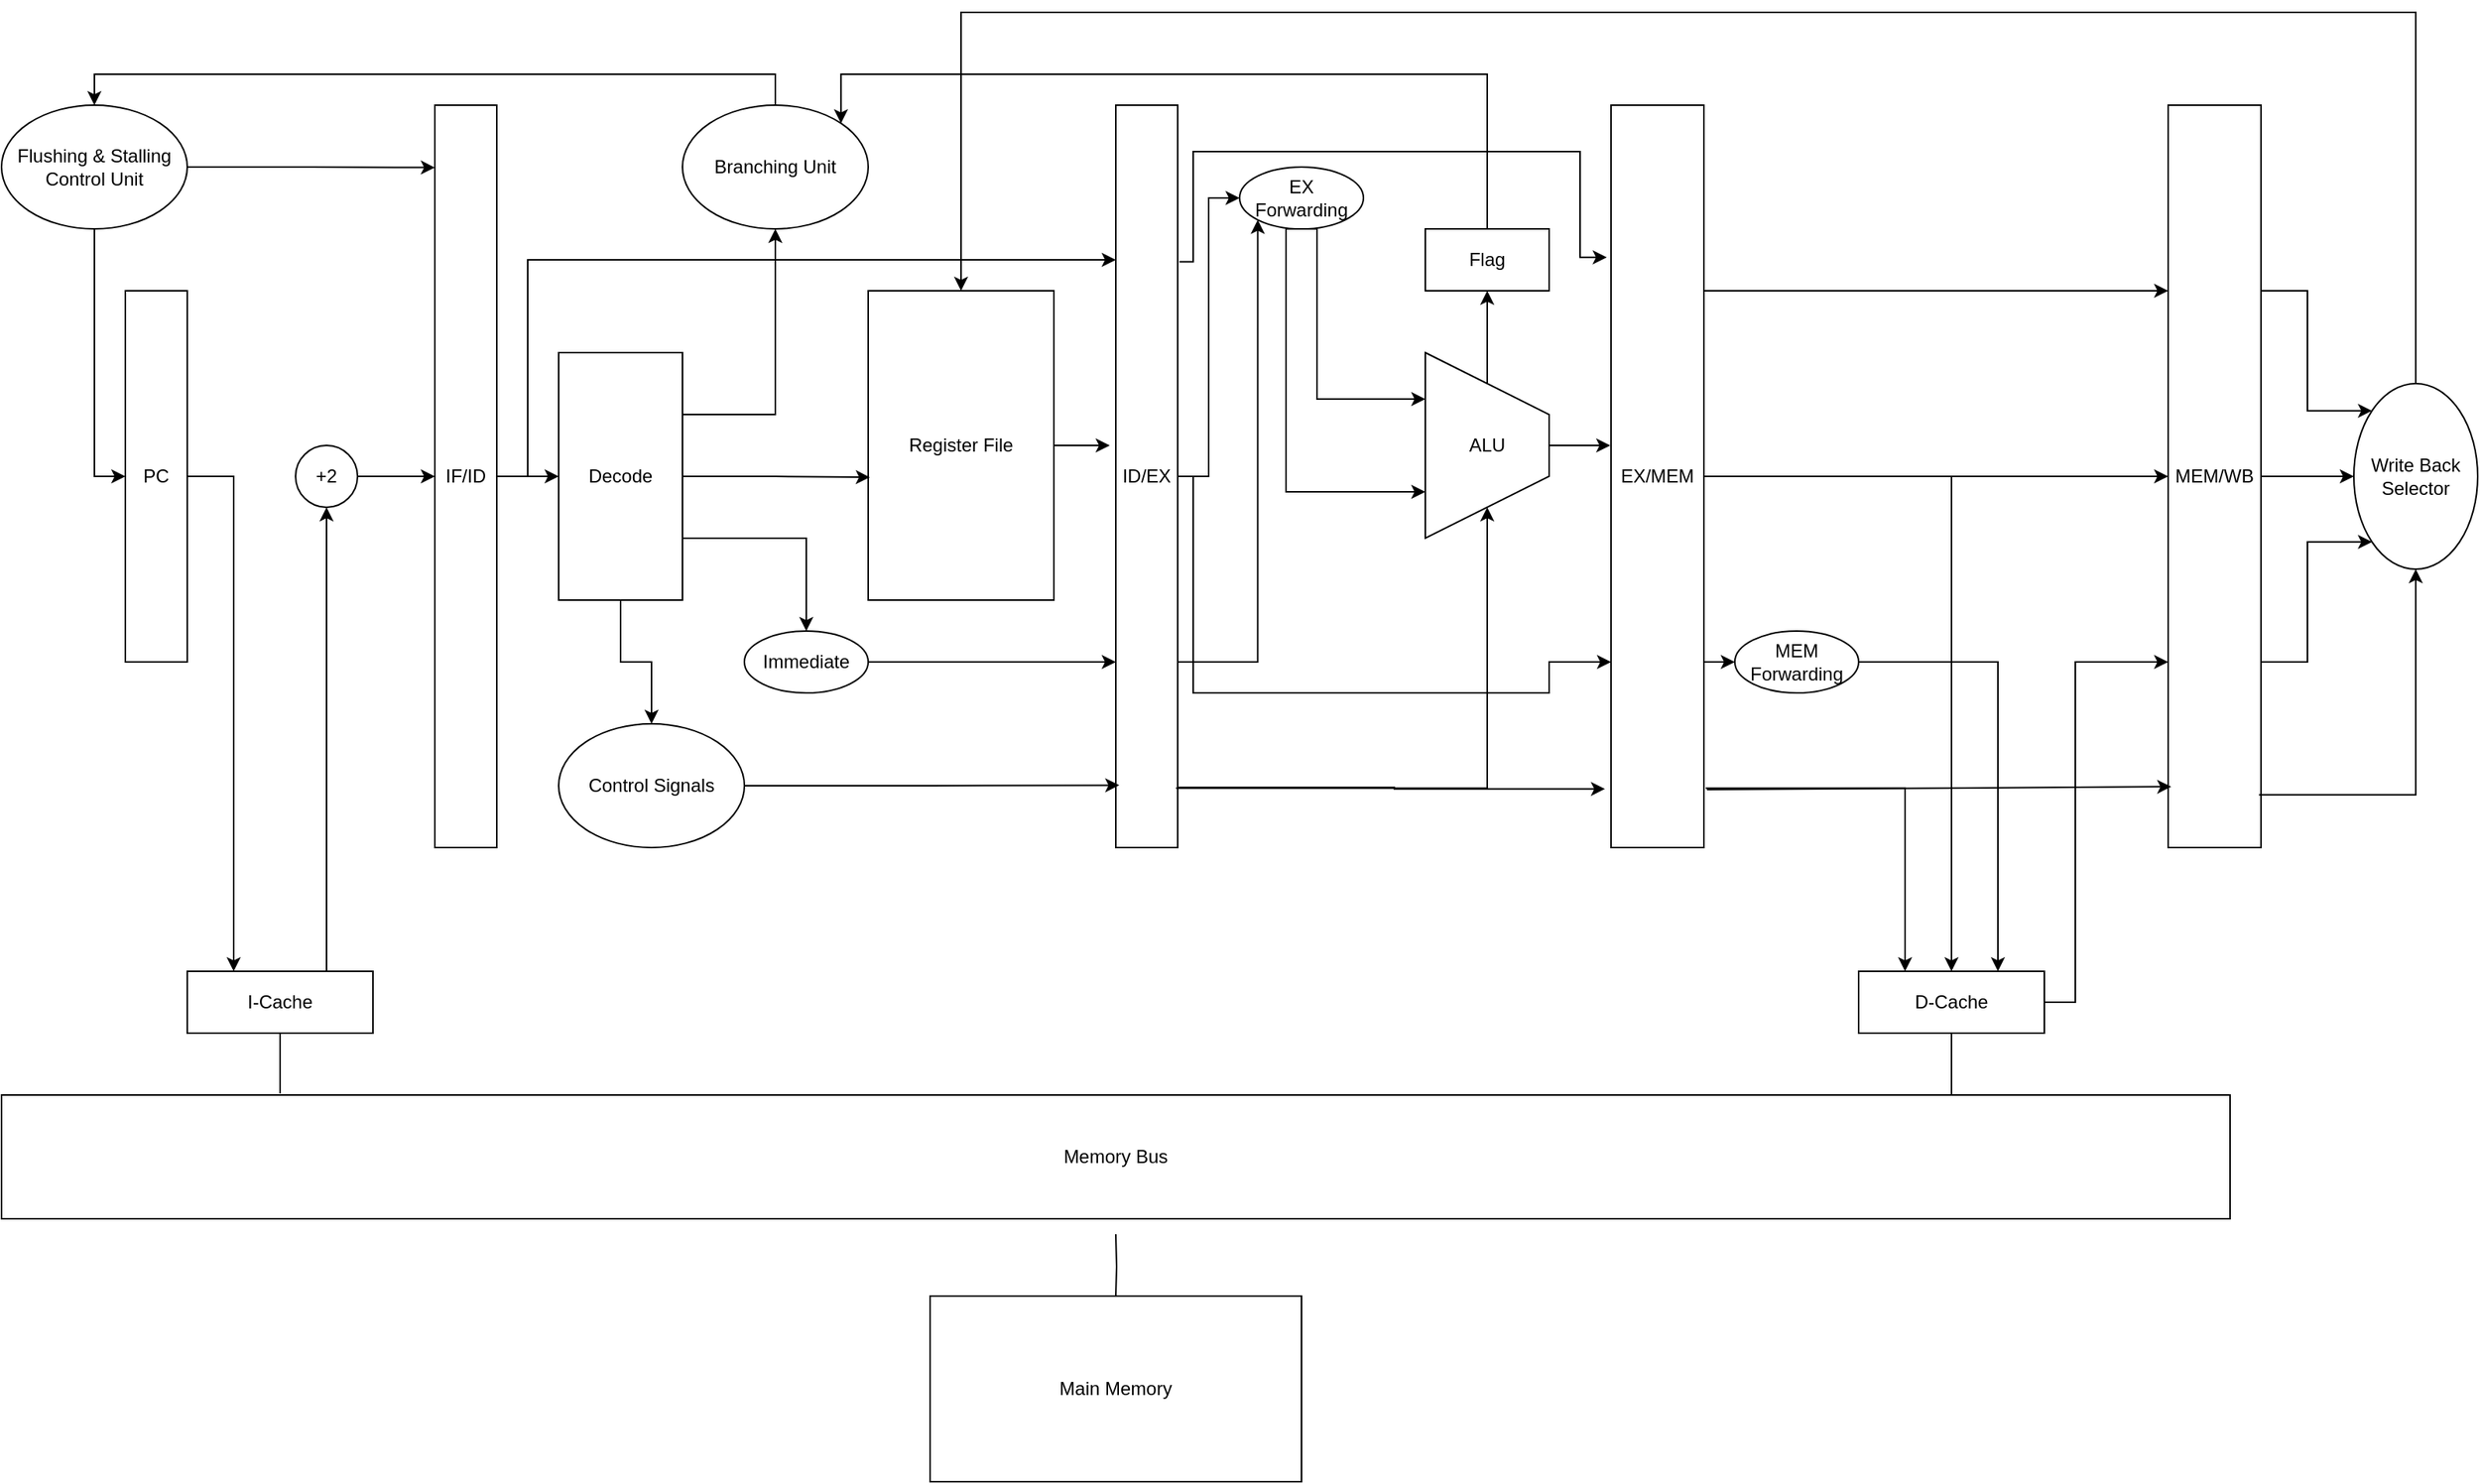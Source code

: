 <mxfile version="22.1.11" type="device">
  <diagram name="Page-1" id="v1UJuLU14NdYPY2d9bOC">
    <mxGraphModel dx="1434" dy="1285" grid="1" gridSize="10" guides="1" tooltips="1" connect="1" arrows="1" fold="1" page="0" pageScale="1" pageWidth="827" pageHeight="1169" math="0" shadow="0">
      <root>
        <mxCell id="0" />
        <mxCell id="1" parent="0" />
        <mxCell id="-1LwznzL1UrzKdBohm30-12" style="edgeStyle=orthogonalEdgeStyle;rounded=0;orthogonalLoop=1;jettySize=auto;html=1;exitX=0.5;exitY=1;exitDx=0;exitDy=0;entryX=0.5;entryY=0;entryDx=0;entryDy=0;endArrow=none;endFill=0;" edge="1" parent="1" target="-1LwznzL1UrzKdBohm30-5">
          <mxGeometry relative="1" as="geometry">
            <mxPoint x="760" y="770" as="sourcePoint" />
          </mxGeometry>
        </mxCell>
        <mxCell id="-1LwznzL1UrzKdBohm30-4" value="Memory Bus" style="rounded=0;whiteSpace=wrap;html=1;" vertex="1" parent="1">
          <mxGeometry x="40" y="680" width="1440" height="80" as="geometry" />
        </mxCell>
        <mxCell id="-1LwznzL1UrzKdBohm30-13" style="edgeStyle=orthogonalEdgeStyle;rounded=0;orthogonalLoop=1;jettySize=auto;html=1;exitX=1;exitY=0.5;exitDx=0;exitDy=0;entryX=0.25;entryY=0;entryDx=0;entryDy=0;" edge="1" parent="1" source="-1LwznzL1UrzKdBohm30-1" target="-1LwznzL1UrzKdBohm30-7">
          <mxGeometry relative="1" as="geometry" />
        </mxCell>
        <mxCell id="-1LwznzL1UrzKdBohm30-1" value="PC" style="rounded=0;whiteSpace=wrap;html=1;" vertex="1" parent="1">
          <mxGeometry x="120" y="160" width="40" height="240" as="geometry" />
        </mxCell>
        <mxCell id="-1LwznzL1UrzKdBohm30-3" style="edgeStyle=orthogonalEdgeStyle;rounded=0;orthogonalLoop=1;jettySize=auto;html=1;exitX=0.5;exitY=1;exitDx=0;exitDy=0;entryX=0;entryY=0.5;entryDx=0;entryDy=0;" edge="1" parent="1" source="-1LwznzL1UrzKdBohm30-2" target="-1LwznzL1UrzKdBohm30-1">
          <mxGeometry relative="1" as="geometry" />
        </mxCell>
        <mxCell id="-1LwznzL1UrzKdBohm30-2" value="Flushing &amp;amp; Stalling Control Unit" style="ellipse;whiteSpace=wrap;html=1;" vertex="1" parent="1">
          <mxGeometry x="40" y="40" width="120" height="80" as="geometry" />
        </mxCell>
        <mxCell id="-1LwznzL1UrzKdBohm30-5" value="Main Memory" style="rounded=0;whiteSpace=wrap;html=1;" vertex="1" parent="1">
          <mxGeometry x="640" y="810" width="240" height="120" as="geometry" />
        </mxCell>
        <mxCell id="-1LwznzL1UrzKdBohm30-9" style="edgeStyle=orthogonalEdgeStyle;rounded=0;orthogonalLoop=1;jettySize=auto;html=1;exitX=0.5;exitY=1;exitDx=0;exitDy=0;endArrow=none;endFill=0;" edge="1" parent="1" source="-1LwznzL1UrzKdBohm30-7">
          <mxGeometry relative="1" as="geometry">
            <mxPoint x="220" y="679" as="targetPoint" />
            <Array as="points">
              <mxPoint x="220" y="679" />
            </Array>
          </mxGeometry>
        </mxCell>
        <mxCell id="-1LwznzL1UrzKdBohm30-14" style="edgeStyle=orthogonalEdgeStyle;rounded=0;orthogonalLoop=1;jettySize=auto;html=1;exitX=0.75;exitY=0;exitDx=0;exitDy=0;" edge="1" parent="1" source="-1LwznzL1UrzKdBohm30-7" target="-1LwznzL1UrzKdBohm30-15">
          <mxGeometry relative="1" as="geometry">
            <mxPoint x="250" y="280" as="targetPoint" />
          </mxGeometry>
        </mxCell>
        <mxCell id="-1LwznzL1UrzKdBohm30-7" value="I-Cache" style="rounded=0;whiteSpace=wrap;html=1;" vertex="1" parent="1">
          <mxGeometry x="160" y="600" width="120" height="40" as="geometry" />
        </mxCell>
        <mxCell id="-1LwznzL1UrzKdBohm30-11" style="edgeStyle=orthogonalEdgeStyle;rounded=0;orthogonalLoop=1;jettySize=auto;html=1;exitX=0.5;exitY=1;exitDx=0;exitDy=0;entryX=0.75;entryY=0;entryDx=0;entryDy=0;endArrow=none;endFill=0;" edge="1" parent="1" source="-1LwznzL1UrzKdBohm30-8">
          <mxGeometry relative="1" as="geometry">
            <mxPoint x="1300" y="680" as="targetPoint" />
          </mxGeometry>
        </mxCell>
        <mxCell id="-1LwznzL1UrzKdBohm30-58" style="edgeStyle=orthogonalEdgeStyle;rounded=0;orthogonalLoop=1;jettySize=auto;html=1;exitX=1;exitY=0.5;exitDx=0;exitDy=0;entryX=0;entryY=0.75;entryDx=0;entryDy=0;" edge="1" parent="1" source="-1LwznzL1UrzKdBohm30-8" target="-1LwznzL1UrzKdBohm30-62">
          <mxGeometry relative="1" as="geometry">
            <mxPoint x="1380" y="280" as="targetPoint" />
            <Array as="points">
              <mxPoint x="1380" y="620" />
              <mxPoint x="1380" y="400" />
            </Array>
          </mxGeometry>
        </mxCell>
        <mxCell id="-1LwznzL1UrzKdBohm30-8" value="D-Cache" style="rounded=0;whiteSpace=wrap;html=1;" vertex="1" parent="1">
          <mxGeometry x="1240" y="600" width="120" height="40" as="geometry" />
        </mxCell>
        <mxCell id="-1LwznzL1UrzKdBohm30-15" value="+2" style="ellipse;whiteSpace=wrap;html=1;aspect=fixed;" vertex="1" parent="1">
          <mxGeometry x="230" y="260" width="40" height="40" as="geometry" />
        </mxCell>
        <mxCell id="-1LwznzL1UrzKdBohm30-22" style="edgeStyle=orthogonalEdgeStyle;rounded=0;orthogonalLoop=1;jettySize=auto;html=1;exitX=1;exitY=0.5;exitDx=0;exitDy=0;entryX=0;entryY=0.5;entryDx=0;entryDy=0;" edge="1" parent="1" source="-1LwznzL1UrzKdBohm30-16" target="-1LwznzL1UrzKdBohm30-21">
          <mxGeometry relative="1" as="geometry" />
        </mxCell>
        <mxCell id="-1LwznzL1UrzKdBohm30-16" value="IF/ID" style="rounded=0;whiteSpace=wrap;html=1;" vertex="1" parent="1">
          <mxGeometry x="320" y="40" width="40" height="480" as="geometry" />
        </mxCell>
        <mxCell id="-1LwznzL1UrzKdBohm30-19" style="edgeStyle=orthogonalEdgeStyle;rounded=0;orthogonalLoop=1;jettySize=auto;html=1;exitX=1;exitY=0.5;exitDx=0;exitDy=0;entryX=0;entryY=0.5;entryDx=0;entryDy=0;" edge="1" parent="1" source="-1LwznzL1UrzKdBohm30-15" target="-1LwznzL1UrzKdBohm30-16">
          <mxGeometry relative="1" as="geometry" />
        </mxCell>
        <mxCell id="-1LwznzL1UrzKdBohm30-20" style="edgeStyle=orthogonalEdgeStyle;rounded=0;orthogonalLoop=1;jettySize=auto;html=1;exitX=1;exitY=0.5;exitDx=0;exitDy=0;entryX=0;entryY=0.084;entryDx=0;entryDy=0;entryPerimeter=0;" edge="1" parent="1" source="-1LwznzL1UrzKdBohm30-2" target="-1LwznzL1UrzKdBohm30-16">
          <mxGeometry relative="1" as="geometry" />
        </mxCell>
        <mxCell id="-1LwznzL1UrzKdBohm30-25" style="edgeStyle=orthogonalEdgeStyle;rounded=0;orthogonalLoop=1;jettySize=auto;html=1;exitX=1;exitY=0.25;exitDx=0;exitDy=0;entryX=0.5;entryY=1;entryDx=0;entryDy=0;" edge="1" parent="1" source="-1LwznzL1UrzKdBohm30-21" target="-1LwznzL1UrzKdBohm30-23">
          <mxGeometry relative="1" as="geometry" />
        </mxCell>
        <mxCell id="-1LwznzL1UrzKdBohm30-34" style="edgeStyle=orthogonalEdgeStyle;rounded=0;orthogonalLoop=1;jettySize=auto;html=1;exitX=1;exitY=0.75;exitDx=0;exitDy=0;entryX=0.5;entryY=0;entryDx=0;entryDy=0;" edge="1" parent="1" source="-1LwznzL1UrzKdBohm30-21" target="-1LwznzL1UrzKdBohm30-33">
          <mxGeometry relative="1" as="geometry" />
        </mxCell>
        <mxCell id="-1LwznzL1UrzKdBohm30-37" style="edgeStyle=orthogonalEdgeStyle;rounded=0;orthogonalLoop=1;jettySize=auto;html=1;exitX=0.5;exitY=1;exitDx=0;exitDy=0;entryX=0.5;entryY=0;entryDx=0;entryDy=0;" edge="1" parent="1" source="-1LwznzL1UrzKdBohm30-21" target="-1LwznzL1UrzKdBohm30-36">
          <mxGeometry relative="1" as="geometry" />
        </mxCell>
        <mxCell id="-1LwznzL1UrzKdBohm30-21" value="Decode" style="rounded=0;whiteSpace=wrap;html=1;" vertex="1" parent="1">
          <mxGeometry x="400" y="200" width="80" height="160" as="geometry" />
        </mxCell>
        <mxCell id="-1LwznzL1UrzKdBohm30-26" style="edgeStyle=orthogonalEdgeStyle;rounded=0;orthogonalLoop=1;jettySize=auto;html=1;exitX=0.5;exitY=0;exitDx=0;exitDy=0;entryX=0.5;entryY=0;entryDx=0;entryDy=0;" edge="1" parent="1" source="-1LwznzL1UrzKdBohm30-23" target="-1LwznzL1UrzKdBohm30-2">
          <mxGeometry relative="1" as="geometry" />
        </mxCell>
        <mxCell id="-1LwznzL1UrzKdBohm30-23" value="Branching Unit" style="ellipse;whiteSpace=wrap;html=1;" vertex="1" parent="1">
          <mxGeometry x="480" y="40" width="120" height="80" as="geometry" />
        </mxCell>
        <mxCell id="-1LwznzL1UrzKdBohm30-27" value="Register File" style="rounded=0;whiteSpace=wrap;html=1;" vertex="1" parent="1">
          <mxGeometry x="600" y="160" width="120" height="200" as="geometry" />
        </mxCell>
        <mxCell id="-1LwznzL1UrzKdBohm30-28" style="edgeStyle=orthogonalEdgeStyle;rounded=0;orthogonalLoop=1;jettySize=auto;html=1;exitX=1;exitY=0.5;exitDx=0;exitDy=0;entryX=0.009;entryY=0.603;entryDx=0;entryDy=0;entryPerimeter=0;" edge="1" parent="1" source="-1LwznzL1UrzKdBohm30-21" target="-1LwznzL1UrzKdBohm30-27">
          <mxGeometry relative="1" as="geometry" />
        </mxCell>
        <mxCell id="-1LwznzL1UrzKdBohm30-42" style="edgeStyle=orthogonalEdgeStyle;rounded=0;orthogonalLoop=1;jettySize=auto;html=1;exitX=1;exitY=0.75;exitDx=0;exitDy=0;entryX=0;entryY=1;entryDx=0;entryDy=0;" edge="1" parent="1" source="-1LwznzL1UrzKdBohm30-30" target="-1LwznzL1UrzKdBohm30-44">
          <mxGeometry relative="1" as="geometry">
            <mxPoint x="880" y="320" as="targetPoint" />
            <Array as="points">
              <mxPoint x="852" y="400" />
            </Array>
          </mxGeometry>
        </mxCell>
        <mxCell id="-1LwznzL1UrzKdBohm30-43" style="edgeStyle=orthogonalEdgeStyle;rounded=0;orthogonalLoop=1;jettySize=auto;html=1;exitX=1;exitY=0.5;exitDx=0;exitDy=0;entryX=0;entryY=0.5;entryDx=0;entryDy=0;" edge="1" parent="1" source="-1LwznzL1UrzKdBohm30-30" target="-1LwznzL1UrzKdBohm30-44">
          <mxGeometry relative="1" as="geometry">
            <mxPoint x="880" y="280.333" as="targetPoint" />
          </mxGeometry>
        </mxCell>
        <mxCell id="-1LwznzL1UrzKdBohm30-52" style="edgeStyle=orthogonalEdgeStyle;rounded=0;orthogonalLoop=1;jettySize=auto;html=1;exitX=1.014;exitY=0.919;exitDx=0;exitDy=0;exitPerimeter=0;entryX=-0.065;entryY=0.921;entryDx=0;entryDy=0;entryPerimeter=0;" edge="1" parent="1" source="-1LwznzL1UrzKdBohm30-30" target="-1LwznzL1UrzKdBohm30-47">
          <mxGeometry relative="1" as="geometry">
            <mxPoint x="840" y="460" as="targetPoint" />
          </mxGeometry>
        </mxCell>
        <mxCell id="-1LwznzL1UrzKdBohm30-56" style="edgeStyle=orthogonalEdgeStyle;rounded=0;orthogonalLoop=1;jettySize=auto;html=1;exitX=1;exitY=0.5;exitDx=0;exitDy=0;entryX=0;entryY=0.75;entryDx=0;entryDy=0;" edge="1" parent="1" source="-1LwznzL1UrzKdBohm30-30" target="-1LwznzL1UrzKdBohm30-47">
          <mxGeometry relative="1" as="geometry">
            <Array as="points">
              <mxPoint x="810" y="280" />
              <mxPoint x="810" y="420" />
              <mxPoint x="1040" y="420" />
              <mxPoint x="1040" y="400" />
            </Array>
          </mxGeometry>
        </mxCell>
        <mxCell id="-1LwznzL1UrzKdBohm30-63" style="edgeStyle=orthogonalEdgeStyle;rounded=0;orthogonalLoop=1;jettySize=auto;html=1;exitX=1.028;exitY=0.211;exitDx=0;exitDy=0;exitPerimeter=0;entryX=-0.046;entryY=0.205;entryDx=0;entryDy=0;entryPerimeter=0;" edge="1" parent="1" source="-1LwznzL1UrzKdBohm30-30" target="-1LwznzL1UrzKdBohm30-47">
          <mxGeometry relative="1" as="geometry">
            <mxPoint x="1060" y="140" as="targetPoint" />
            <Array as="points">
              <mxPoint x="810" y="141" />
              <mxPoint x="810" y="70" />
              <mxPoint x="1060" y="70" />
              <mxPoint x="1060" y="138" />
            </Array>
          </mxGeometry>
        </mxCell>
        <mxCell id="-1LwznzL1UrzKdBohm30-30" value="ID/EX" style="rounded=0;whiteSpace=wrap;html=1;" vertex="1" parent="1">
          <mxGeometry x="760" y="40" width="40" height="480" as="geometry" />
        </mxCell>
        <mxCell id="-1LwznzL1UrzKdBohm30-35" style="edgeStyle=orthogonalEdgeStyle;rounded=0;orthogonalLoop=1;jettySize=auto;html=1;exitX=1;exitY=0.5;exitDx=0;exitDy=0;entryX=0;entryY=0.75;entryDx=0;entryDy=0;" edge="1" parent="1" source="-1LwznzL1UrzKdBohm30-33" target="-1LwznzL1UrzKdBohm30-30">
          <mxGeometry relative="1" as="geometry" />
        </mxCell>
        <mxCell id="-1LwznzL1UrzKdBohm30-33" value="Immediate" style="ellipse;whiteSpace=wrap;html=1;" vertex="1" parent="1">
          <mxGeometry x="520" y="380" width="80" height="40" as="geometry" />
        </mxCell>
        <mxCell id="-1LwznzL1UrzKdBohm30-36" value="Control Signals" style="ellipse;whiteSpace=wrap;html=1;" vertex="1" parent="1">
          <mxGeometry x="400" y="440" width="120" height="80" as="geometry" />
        </mxCell>
        <mxCell id="-1LwznzL1UrzKdBohm30-38" style="edgeStyle=orthogonalEdgeStyle;rounded=0;orthogonalLoop=1;jettySize=auto;html=1;exitX=1;exitY=0.5;exitDx=0;exitDy=0;entryX=0.056;entryY=0.916;entryDx=0;entryDy=0;entryPerimeter=0;" edge="1" parent="1" source="-1LwznzL1UrzKdBohm30-36" target="-1LwznzL1UrzKdBohm30-30">
          <mxGeometry relative="1" as="geometry" />
        </mxCell>
        <mxCell id="-1LwznzL1UrzKdBohm30-39" style="edgeStyle=orthogonalEdgeStyle;rounded=0;orthogonalLoop=1;jettySize=auto;html=1;exitX=1;exitY=0.5;exitDx=0;exitDy=0;" edge="1" parent="1" source="-1LwznzL1UrzKdBohm30-16">
          <mxGeometry relative="1" as="geometry">
            <mxPoint x="760" y="140" as="targetPoint" />
            <Array as="points">
              <mxPoint x="380" y="280" />
              <mxPoint x="380" y="140" />
            </Array>
          </mxGeometry>
        </mxCell>
        <mxCell id="-1LwznzL1UrzKdBohm30-40" style="edgeStyle=orthogonalEdgeStyle;rounded=0;orthogonalLoop=1;jettySize=auto;html=1;exitX=1;exitY=0.5;exitDx=0;exitDy=0;entryX=-0.097;entryY=0.458;entryDx=0;entryDy=0;entryPerimeter=0;" edge="1" parent="1" source="-1LwznzL1UrzKdBohm30-27" target="-1LwznzL1UrzKdBohm30-30">
          <mxGeometry relative="1" as="geometry" />
        </mxCell>
        <mxCell id="-1LwznzL1UrzKdBohm30-50" style="edgeStyle=orthogonalEdgeStyle;rounded=0;orthogonalLoop=1;jettySize=auto;html=1;exitX=0;exitY=0.5;exitDx=0;exitDy=0;entryX=0.5;entryY=1;entryDx=0;entryDy=0;" edge="1" parent="1" source="-1LwznzL1UrzKdBohm30-41" target="-1LwznzL1UrzKdBohm30-49">
          <mxGeometry relative="1" as="geometry" />
        </mxCell>
        <mxCell id="-1LwznzL1UrzKdBohm30-41" value="ALU" style="shape=trapezoid;perimeter=trapezoidPerimeter;whiteSpace=wrap;html=1;fixedSize=1;rotation=90;size=40;horizontal=0;" vertex="1" parent="1">
          <mxGeometry x="940" y="220" width="120" height="80" as="geometry" />
        </mxCell>
        <mxCell id="-1LwznzL1UrzKdBohm30-45" style="edgeStyle=orthogonalEdgeStyle;rounded=0;orthogonalLoop=1;jettySize=auto;html=1;exitX=0.5;exitY=1;exitDx=0;exitDy=0;entryX=0.25;entryY=1;entryDx=0;entryDy=0;" edge="1" parent="1" source="-1LwznzL1UrzKdBohm30-44" target="-1LwznzL1UrzKdBohm30-41">
          <mxGeometry relative="1" as="geometry">
            <Array as="points">
              <mxPoint x="890" y="120" />
              <mxPoint x="890" y="230" />
            </Array>
          </mxGeometry>
        </mxCell>
        <mxCell id="-1LwznzL1UrzKdBohm30-46" style="edgeStyle=orthogonalEdgeStyle;rounded=0;orthogonalLoop=1;jettySize=auto;html=1;exitX=0.5;exitY=1;exitDx=0;exitDy=0;entryX=0.75;entryY=1;entryDx=0;entryDy=0;" edge="1" parent="1" source="-1LwznzL1UrzKdBohm30-44" target="-1LwznzL1UrzKdBohm30-41">
          <mxGeometry relative="1" as="geometry">
            <Array as="points">
              <mxPoint x="870" y="120" />
              <mxPoint x="870" y="290" />
            </Array>
          </mxGeometry>
        </mxCell>
        <mxCell id="-1LwznzL1UrzKdBohm30-44" value="EX Forwarding" style="ellipse;whiteSpace=wrap;html=1;" vertex="1" parent="1">
          <mxGeometry x="840" y="80" width="80" height="40" as="geometry" />
        </mxCell>
        <mxCell id="-1LwznzL1UrzKdBohm30-55" style="edgeStyle=orthogonalEdgeStyle;rounded=0;orthogonalLoop=1;jettySize=auto;html=1;exitX=1;exitY=0.5;exitDx=0;exitDy=0;entryX=0.5;entryY=0;entryDx=0;entryDy=0;" edge="1" parent="1" source="-1LwznzL1UrzKdBohm30-47" target="-1LwznzL1UrzKdBohm30-8">
          <mxGeometry relative="1" as="geometry" />
        </mxCell>
        <mxCell id="-1LwznzL1UrzKdBohm30-60" style="edgeStyle=orthogonalEdgeStyle;rounded=0;orthogonalLoop=1;jettySize=auto;html=1;exitX=1;exitY=0.75;exitDx=0;exitDy=0;entryX=0;entryY=0.5;entryDx=0;entryDy=0;" edge="1" parent="1" source="-1LwznzL1UrzKdBohm30-47" target="-1LwznzL1UrzKdBohm30-59">
          <mxGeometry relative="1" as="geometry" />
        </mxCell>
        <mxCell id="-1LwznzL1UrzKdBohm30-64" style="edgeStyle=orthogonalEdgeStyle;rounded=0;orthogonalLoop=1;jettySize=auto;html=1;entryX=0;entryY=0.5;entryDx=0;entryDy=0;" edge="1" parent="1" source="-1LwznzL1UrzKdBohm30-47" target="-1LwznzL1UrzKdBohm30-62">
          <mxGeometry relative="1" as="geometry">
            <mxPoint x="1370" y="180" as="targetPoint" />
          </mxGeometry>
        </mxCell>
        <mxCell id="-1LwznzL1UrzKdBohm30-65" style="edgeStyle=orthogonalEdgeStyle;rounded=0;orthogonalLoop=1;jettySize=auto;html=1;exitX=1;exitY=0.25;exitDx=0;exitDy=0;entryX=0;entryY=0.25;entryDx=0;entryDy=0;" edge="1" parent="1" source="-1LwznzL1UrzKdBohm30-47" target="-1LwznzL1UrzKdBohm30-62">
          <mxGeometry relative="1" as="geometry" />
        </mxCell>
        <mxCell id="-1LwznzL1UrzKdBohm30-47" value="EX/MEM" style="rounded=0;whiteSpace=wrap;html=1;" vertex="1" parent="1">
          <mxGeometry x="1080" y="40" width="60" height="480" as="geometry" />
        </mxCell>
        <mxCell id="-1LwznzL1UrzKdBohm30-48" style="edgeStyle=orthogonalEdgeStyle;rounded=0;orthogonalLoop=1;jettySize=auto;html=1;exitX=0.5;exitY=0;exitDx=0;exitDy=0;entryX=-0.008;entryY=0.46;entryDx=0;entryDy=0;entryPerimeter=0;" edge="1" parent="1" source="-1LwznzL1UrzKdBohm30-41" target="-1LwznzL1UrzKdBohm30-47">
          <mxGeometry relative="1" as="geometry" />
        </mxCell>
        <mxCell id="-1LwznzL1UrzKdBohm30-51" style="edgeStyle=orthogonalEdgeStyle;rounded=0;orthogonalLoop=1;jettySize=auto;html=1;exitX=0.5;exitY=0;exitDx=0;exitDy=0;entryX=1;entryY=0;entryDx=0;entryDy=0;" edge="1" parent="1" source="-1LwznzL1UrzKdBohm30-49" target="-1LwznzL1UrzKdBohm30-23">
          <mxGeometry relative="1" as="geometry">
            <Array as="points">
              <mxPoint x="1000" y="20" />
              <mxPoint x="582" y="20" />
            </Array>
          </mxGeometry>
        </mxCell>
        <mxCell id="-1LwznzL1UrzKdBohm30-49" value="Flag" style="rounded=0;whiteSpace=wrap;html=1;" vertex="1" parent="1">
          <mxGeometry x="960" y="120" width="80" height="40" as="geometry" />
        </mxCell>
        <mxCell id="-1LwznzL1UrzKdBohm30-53" value="" style="endArrow=classic;html=1;rounded=0;exitX=0.972;exitY=0.92;exitDx=0;exitDy=0;exitPerimeter=0;entryX=1;entryY=0.5;entryDx=0;entryDy=0;edgeStyle=orthogonalEdgeStyle;" edge="1" parent="1" source="-1LwznzL1UrzKdBohm30-30" target="-1LwznzL1UrzKdBohm30-41">
          <mxGeometry width="50" height="50" relative="1" as="geometry">
            <mxPoint x="1010" y="330" as="sourcePoint" />
            <mxPoint x="1060" y="280" as="targetPoint" />
            <Array as="points">
              <mxPoint x="1000" y="482" />
            </Array>
          </mxGeometry>
        </mxCell>
        <mxCell id="-1LwznzL1UrzKdBohm30-54" value="" style="endArrow=classic;html=1;rounded=0;exitX=1.019;exitY=0.92;exitDx=0;exitDy=0;exitPerimeter=0;entryX=0.25;entryY=0;entryDx=0;entryDy=0;edgeStyle=orthogonalEdgeStyle;" edge="1" parent="1" source="-1LwznzL1UrzKdBohm30-47" target="-1LwznzL1UrzKdBohm30-8">
          <mxGeometry width="50" height="50" relative="1" as="geometry">
            <mxPoint x="1190" y="430" as="sourcePoint" />
            <mxPoint x="1240" y="380" as="targetPoint" />
          </mxGeometry>
        </mxCell>
        <mxCell id="-1LwznzL1UrzKdBohm30-61" style="edgeStyle=orthogonalEdgeStyle;rounded=0;orthogonalLoop=1;jettySize=auto;html=1;exitX=1;exitY=0.5;exitDx=0;exitDy=0;entryX=0.75;entryY=0;entryDx=0;entryDy=0;" edge="1" parent="1" source="-1LwznzL1UrzKdBohm30-59" target="-1LwznzL1UrzKdBohm30-8">
          <mxGeometry relative="1" as="geometry" />
        </mxCell>
        <mxCell id="-1LwznzL1UrzKdBohm30-59" value="MEM Forwarding" style="ellipse;whiteSpace=wrap;html=1;" vertex="1" parent="1">
          <mxGeometry x="1160" y="380" width="80" height="40" as="geometry" />
        </mxCell>
        <mxCell id="-1LwznzL1UrzKdBohm30-69" style="edgeStyle=orthogonalEdgeStyle;rounded=0;orthogonalLoop=1;jettySize=auto;html=1;exitX=1;exitY=0.75;exitDx=0;exitDy=0;entryX=0;entryY=1;entryDx=0;entryDy=0;" edge="1" parent="1" source="-1LwznzL1UrzKdBohm30-62" target="-1LwznzL1UrzKdBohm30-66">
          <mxGeometry relative="1" as="geometry" />
        </mxCell>
        <mxCell id="-1LwznzL1UrzKdBohm30-70" style="edgeStyle=orthogonalEdgeStyle;rounded=0;orthogonalLoop=1;jettySize=auto;html=1;exitX=1;exitY=0.5;exitDx=0;exitDy=0;entryX=0;entryY=0.5;entryDx=0;entryDy=0;" edge="1" parent="1" source="-1LwznzL1UrzKdBohm30-62" target="-1LwznzL1UrzKdBohm30-66">
          <mxGeometry relative="1" as="geometry" />
        </mxCell>
        <mxCell id="-1LwznzL1UrzKdBohm30-71" style="edgeStyle=orthogonalEdgeStyle;rounded=0;orthogonalLoop=1;jettySize=auto;html=1;exitX=1;exitY=0.25;exitDx=0;exitDy=0;entryX=0;entryY=0;entryDx=0;entryDy=0;" edge="1" parent="1" source="-1LwznzL1UrzKdBohm30-62" target="-1LwznzL1UrzKdBohm30-66">
          <mxGeometry relative="1" as="geometry" />
        </mxCell>
        <mxCell id="-1LwznzL1UrzKdBohm30-62" value="MEM/WB" style="rounded=0;whiteSpace=wrap;html=1;" vertex="1" parent="1">
          <mxGeometry x="1440" y="40" width="60" height="480" as="geometry" />
        </mxCell>
        <mxCell id="-1LwznzL1UrzKdBohm30-72" style="edgeStyle=orthogonalEdgeStyle;rounded=0;orthogonalLoop=1;jettySize=auto;html=1;exitX=0.5;exitY=0;exitDx=0;exitDy=0;entryX=0.5;entryY=0;entryDx=0;entryDy=0;" edge="1" parent="1" source="-1LwznzL1UrzKdBohm30-66" target="-1LwznzL1UrzKdBohm30-27">
          <mxGeometry relative="1" as="geometry">
            <Array as="points">
              <mxPoint x="1600" y="-20" />
              <mxPoint x="660" y="-20" />
            </Array>
          </mxGeometry>
        </mxCell>
        <mxCell id="-1LwznzL1UrzKdBohm30-66" value="Write Back Selector" style="ellipse;whiteSpace=wrap;html=1;" vertex="1" parent="1">
          <mxGeometry x="1560" y="220" width="80" height="120" as="geometry" />
        </mxCell>
        <mxCell id="-1LwznzL1UrzKdBohm30-67" value="" style="endArrow=classic;html=1;rounded=0;exitX=1.033;exitY=0.922;exitDx=0;exitDy=0;exitPerimeter=0;entryX=0.033;entryY=0.918;entryDx=0;entryDy=0;entryPerimeter=0;" edge="1" parent="1" source="-1LwznzL1UrzKdBohm30-47" target="-1LwznzL1UrzKdBohm30-62">
          <mxGeometry width="50" height="50" relative="1" as="geometry">
            <mxPoint x="1050" y="310" as="sourcePoint" />
            <mxPoint x="1100" y="260" as="targetPoint" />
          </mxGeometry>
        </mxCell>
        <mxCell id="-1LwznzL1UrzKdBohm30-68" value="" style="endArrow=classic;html=1;rounded=0;exitX=0.978;exitY=0.929;exitDx=0;exitDy=0;exitPerimeter=0;entryX=0.5;entryY=1;entryDx=0;entryDy=0;edgeStyle=orthogonalEdgeStyle;" edge="1" parent="1" source="-1LwznzL1UrzKdBohm30-62" target="-1LwznzL1UrzKdBohm30-66">
          <mxGeometry width="50" height="50" relative="1" as="geometry">
            <mxPoint x="1050" y="310" as="sourcePoint" />
            <mxPoint x="1100" y="260" as="targetPoint" />
          </mxGeometry>
        </mxCell>
      </root>
    </mxGraphModel>
  </diagram>
</mxfile>
